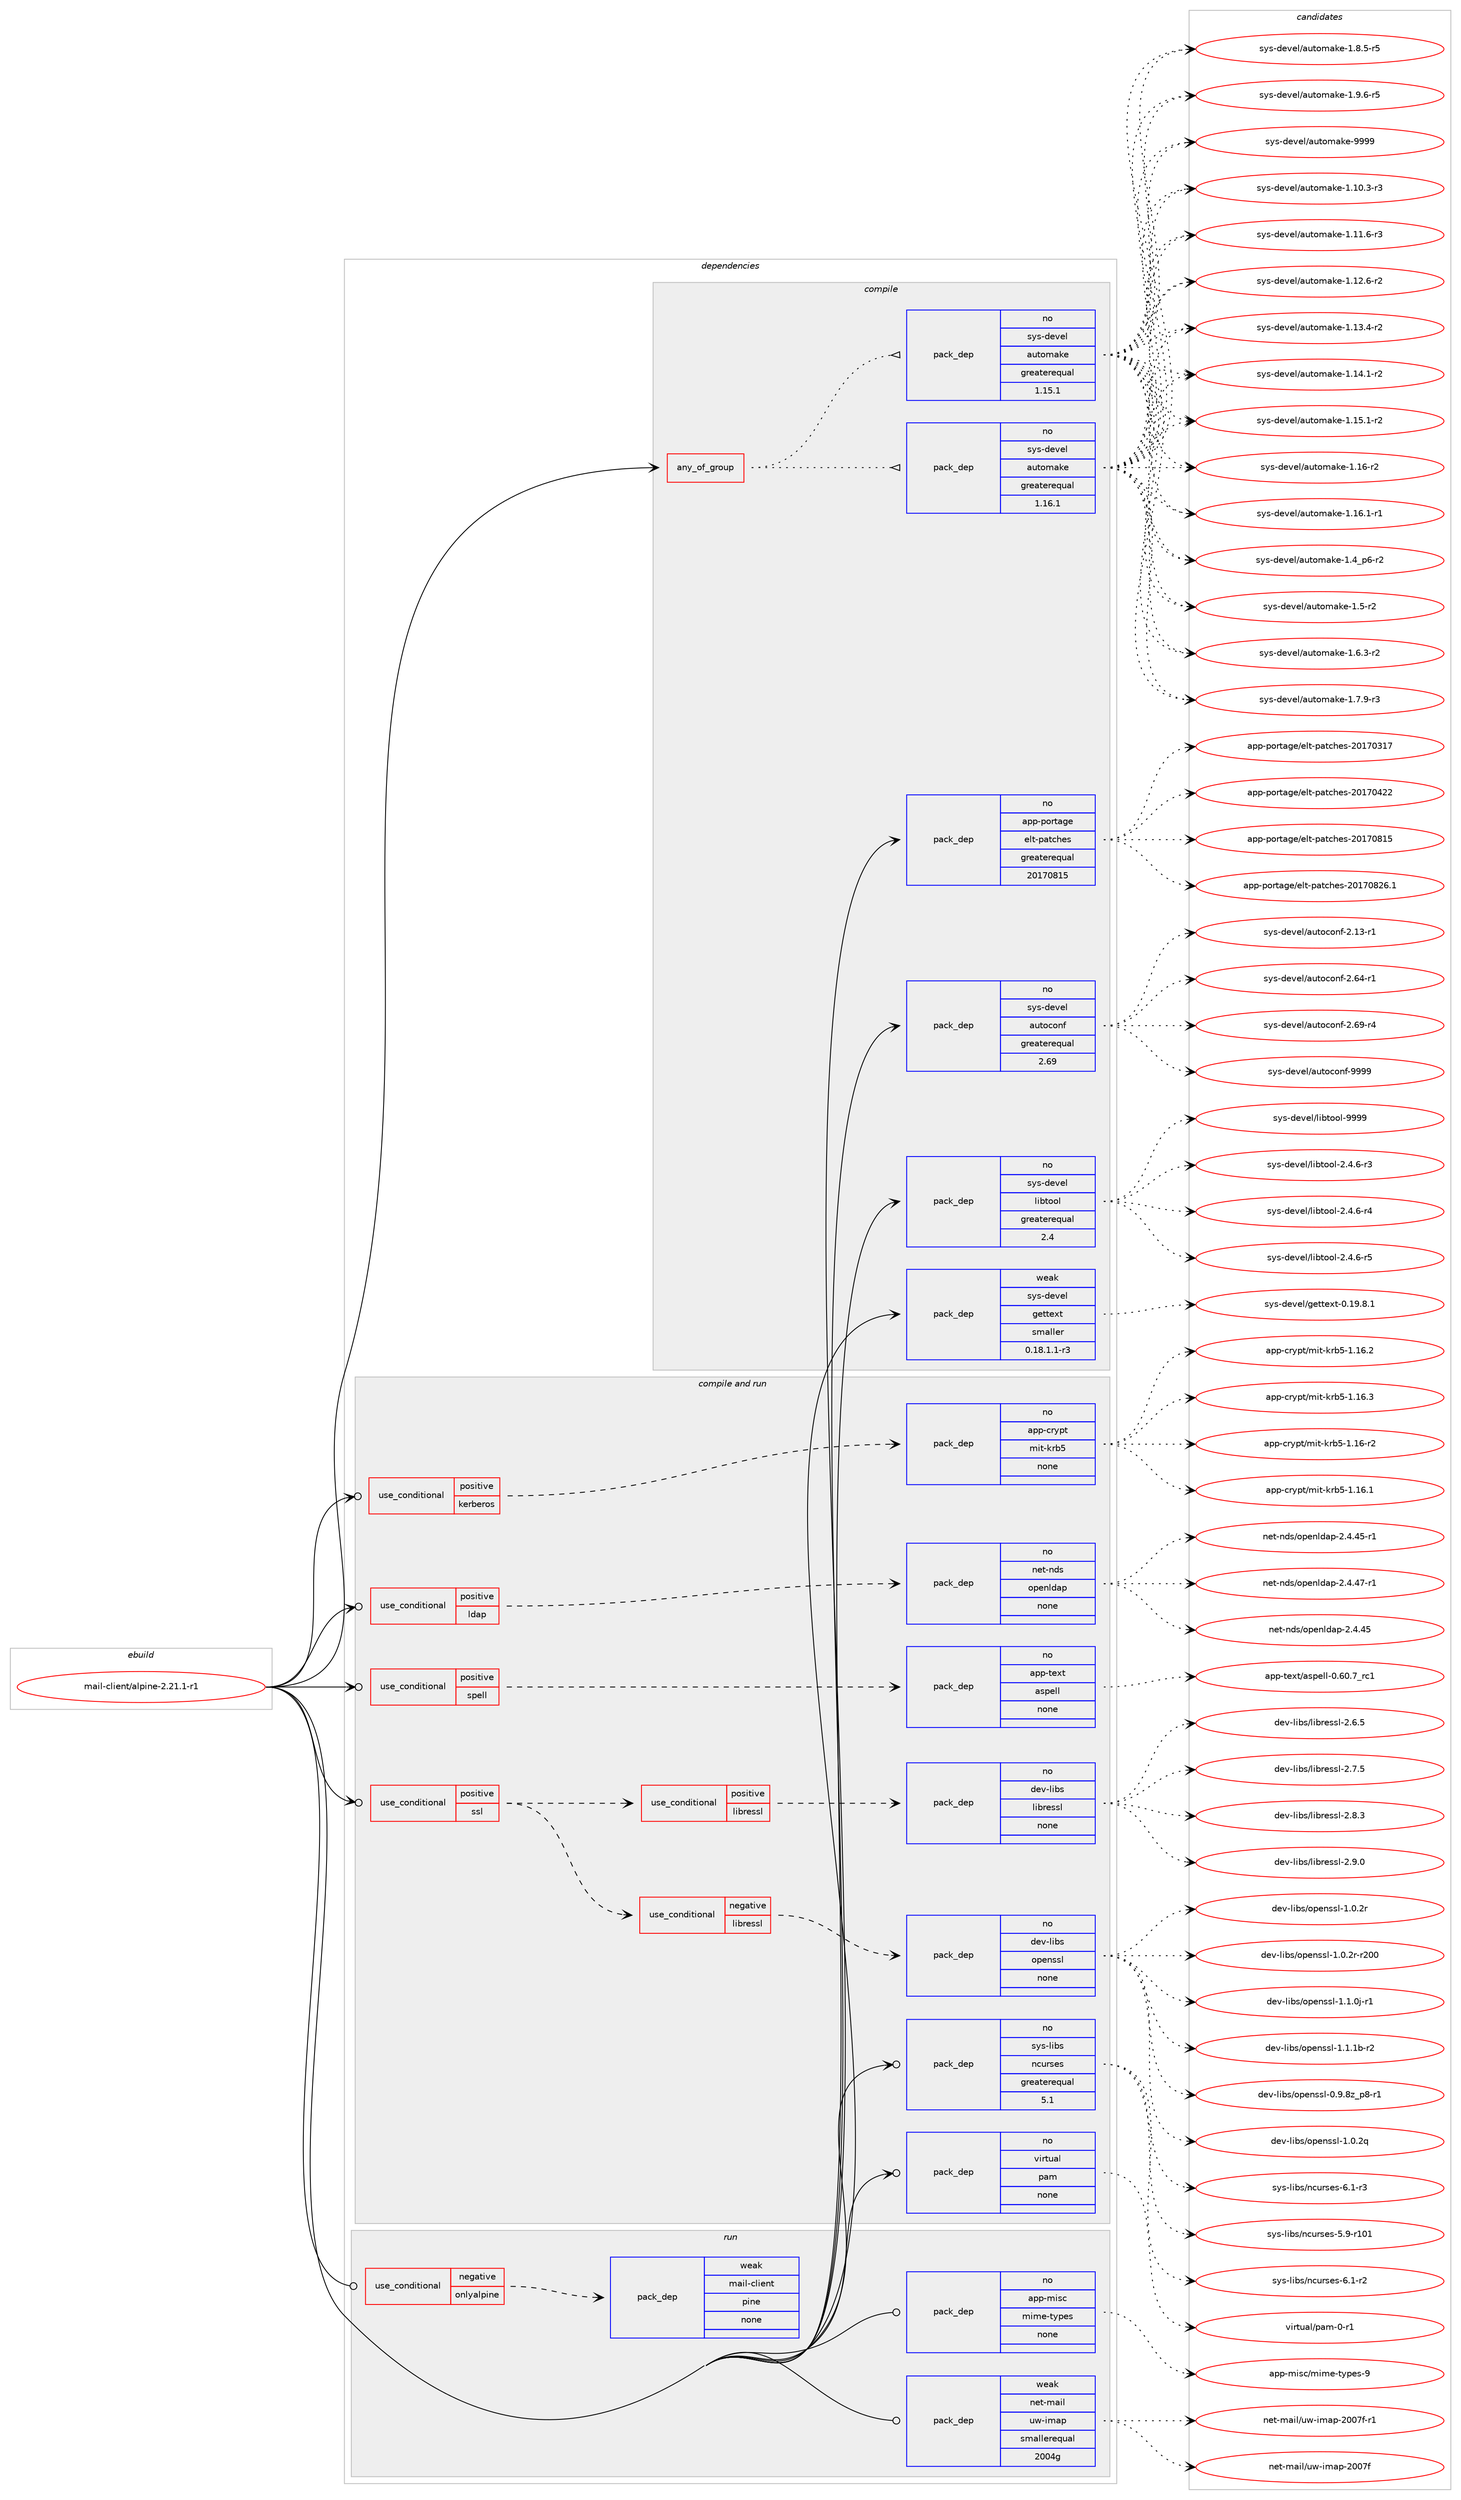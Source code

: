 digraph prolog {

# *************
# Graph options
# *************

newrank=true;
concentrate=true;
compound=true;
graph [rankdir=LR,fontname=Helvetica,fontsize=10,ranksep=1.5];#, ranksep=2.5, nodesep=0.2];
edge  [arrowhead=vee];
node  [fontname=Helvetica,fontsize=10];

# **********
# The ebuild
# **********

subgraph cluster_leftcol {
color=gray;
rank=same;
label=<<i>ebuild</i>>;
id [label="mail-client/alpine-2.21.1-r1", color=red, width=4, href="../mail-client/alpine-2.21.1-r1.svg"];
}

# ****************
# The dependencies
# ****************

subgraph cluster_midcol {
color=gray;
label=<<i>dependencies</i>>;
subgraph cluster_compile {
fillcolor="#eeeeee";
style=filled;
label=<<i>compile</i>>;
subgraph any24389 {
dependency1593189 [label=<<TABLE BORDER="0" CELLBORDER="1" CELLSPACING="0" CELLPADDING="4"><TR><TD CELLPADDING="10">any_of_group</TD></TR></TABLE>>, shape=none, color=red];subgraph pack1137889 {
dependency1593190 [label=<<TABLE BORDER="0" CELLBORDER="1" CELLSPACING="0" CELLPADDING="4" WIDTH="220"><TR><TD ROWSPAN="6" CELLPADDING="30">pack_dep</TD></TR><TR><TD WIDTH="110">no</TD></TR><TR><TD>sys-devel</TD></TR><TR><TD>automake</TD></TR><TR><TD>greaterequal</TD></TR><TR><TD>1.16.1</TD></TR></TABLE>>, shape=none, color=blue];
}
dependency1593189:e -> dependency1593190:w [weight=20,style="dotted",arrowhead="oinv"];
subgraph pack1137890 {
dependency1593191 [label=<<TABLE BORDER="0" CELLBORDER="1" CELLSPACING="0" CELLPADDING="4" WIDTH="220"><TR><TD ROWSPAN="6" CELLPADDING="30">pack_dep</TD></TR><TR><TD WIDTH="110">no</TD></TR><TR><TD>sys-devel</TD></TR><TR><TD>automake</TD></TR><TR><TD>greaterequal</TD></TR><TR><TD>1.15.1</TD></TR></TABLE>>, shape=none, color=blue];
}
dependency1593189:e -> dependency1593191:w [weight=20,style="dotted",arrowhead="oinv"];
}
id:e -> dependency1593189:w [weight=20,style="solid",arrowhead="vee"];
subgraph pack1137891 {
dependency1593192 [label=<<TABLE BORDER="0" CELLBORDER="1" CELLSPACING="0" CELLPADDING="4" WIDTH="220"><TR><TD ROWSPAN="6" CELLPADDING="30">pack_dep</TD></TR><TR><TD WIDTH="110">no</TD></TR><TR><TD>app-portage</TD></TR><TR><TD>elt-patches</TD></TR><TR><TD>greaterequal</TD></TR><TR><TD>20170815</TD></TR></TABLE>>, shape=none, color=blue];
}
id:e -> dependency1593192:w [weight=20,style="solid",arrowhead="vee"];
subgraph pack1137892 {
dependency1593193 [label=<<TABLE BORDER="0" CELLBORDER="1" CELLSPACING="0" CELLPADDING="4" WIDTH="220"><TR><TD ROWSPAN="6" CELLPADDING="30">pack_dep</TD></TR><TR><TD WIDTH="110">no</TD></TR><TR><TD>sys-devel</TD></TR><TR><TD>autoconf</TD></TR><TR><TD>greaterequal</TD></TR><TR><TD>2.69</TD></TR></TABLE>>, shape=none, color=blue];
}
id:e -> dependency1593193:w [weight=20,style="solid",arrowhead="vee"];
subgraph pack1137893 {
dependency1593194 [label=<<TABLE BORDER="0" CELLBORDER="1" CELLSPACING="0" CELLPADDING="4" WIDTH="220"><TR><TD ROWSPAN="6" CELLPADDING="30">pack_dep</TD></TR><TR><TD WIDTH="110">no</TD></TR><TR><TD>sys-devel</TD></TR><TR><TD>libtool</TD></TR><TR><TD>greaterequal</TD></TR><TR><TD>2.4</TD></TR></TABLE>>, shape=none, color=blue];
}
id:e -> dependency1593194:w [weight=20,style="solid",arrowhead="vee"];
subgraph pack1137894 {
dependency1593195 [label=<<TABLE BORDER="0" CELLBORDER="1" CELLSPACING="0" CELLPADDING="4" WIDTH="220"><TR><TD ROWSPAN="6" CELLPADDING="30">pack_dep</TD></TR><TR><TD WIDTH="110">weak</TD></TR><TR><TD>sys-devel</TD></TR><TR><TD>gettext</TD></TR><TR><TD>smaller</TD></TR><TR><TD>0.18.1.1-r3</TD></TR></TABLE>>, shape=none, color=blue];
}
id:e -> dependency1593195:w [weight=20,style="solid",arrowhead="vee"];
}
subgraph cluster_compileandrun {
fillcolor="#eeeeee";
style=filled;
label=<<i>compile and run</i>>;
subgraph cond430267 {
dependency1593196 [label=<<TABLE BORDER="0" CELLBORDER="1" CELLSPACING="0" CELLPADDING="4"><TR><TD ROWSPAN="3" CELLPADDING="10">use_conditional</TD></TR><TR><TD>positive</TD></TR><TR><TD>kerberos</TD></TR></TABLE>>, shape=none, color=red];
subgraph pack1137895 {
dependency1593197 [label=<<TABLE BORDER="0" CELLBORDER="1" CELLSPACING="0" CELLPADDING="4" WIDTH="220"><TR><TD ROWSPAN="6" CELLPADDING="30">pack_dep</TD></TR><TR><TD WIDTH="110">no</TD></TR><TR><TD>app-crypt</TD></TR><TR><TD>mit-krb5</TD></TR><TR><TD>none</TD></TR><TR><TD></TD></TR></TABLE>>, shape=none, color=blue];
}
dependency1593196:e -> dependency1593197:w [weight=20,style="dashed",arrowhead="vee"];
}
id:e -> dependency1593196:w [weight=20,style="solid",arrowhead="odotvee"];
subgraph cond430268 {
dependency1593198 [label=<<TABLE BORDER="0" CELLBORDER="1" CELLSPACING="0" CELLPADDING="4"><TR><TD ROWSPAN="3" CELLPADDING="10">use_conditional</TD></TR><TR><TD>positive</TD></TR><TR><TD>ldap</TD></TR></TABLE>>, shape=none, color=red];
subgraph pack1137896 {
dependency1593199 [label=<<TABLE BORDER="0" CELLBORDER="1" CELLSPACING="0" CELLPADDING="4" WIDTH="220"><TR><TD ROWSPAN="6" CELLPADDING="30">pack_dep</TD></TR><TR><TD WIDTH="110">no</TD></TR><TR><TD>net-nds</TD></TR><TR><TD>openldap</TD></TR><TR><TD>none</TD></TR><TR><TD></TD></TR></TABLE>>, shape=none, color=blue];
}
dependency1593198:e -> dependency1593199:w [weight=20,style="dashed",arrowhead="vee"];
}
id:e -> dependency1593198:w [weight=20,style="solid",arrowhead="odotvee"];
subgraph cond430269 {
dependency1593200 [label=<<TABLE BORDER="0" CELLBORDER="1" CELLSPACING="0" CELLPADDING="4"><TR><TD ROWSPAN="3" CELLPADDING="10">use_conditional</TD></TR><TR><TD>positive</TD></TR><TR><TD>spell</TD></TR></TABLE>>, shape=none, color=red];
subgraph pack1137897 {
dependency1593201 [label=<<TABLE BORDER="0" CELLBORDER="1" CELLSPACING="0" CELLPADDING="4" WIDTH="220"><TR><TD ROWSPAN="6" CELLPADDING="30">pack_dep</TD></TR><TR><TD WIDTH="110">no</TD></TR><TR><TD>app-text</TD></TR><TR><TD>aspell</TD></TR><TR><TD>none</TD></TR><TR><TD></TD></TR></TABLE>>, shape=none, color=blue];
}
dependency1593200:e -> dependency1593201:w [weight=20,style="dashed",arrowhead="vee"];
}
id:e -> dependency1593200:w [weight=20,style="solid",arrowhead="odotvee"];
subgraph cond430270 {
dependency1593202 [label=<<TABLE BORDER="0" CELLBORDER="1" CELLSPACING="0" CELLPADDING="4"><TR><TD ROWSPAN="3" CELLPADDING="10">use_conditional</TD></TR><TR><TD>positive</TD></TR><TR><TD>ssl</TD></TR></TABLE>>, shape=none, color=red];
subgraph cond430271 {
dependency1593203 [label=<<TABLE BORDER="0" CELLBORDER="1" CELLSPACING="0" CELLPADDING="4"><TR><TD ROWSPAN="3" CELLPADDING="10">use_conditional</TD></TR><TR><TD>negative</TD></TR><TR><TD>libressl</TD></TR></TABLE>>, shape=none, color=red];
subgraph pack1137898 {
dependency1593204 [label=<<TABLE BORDER="0" CELLBORDER="1" CELLSPACING="0" CELLPADDING="4" WIDTH="220"><TR><TD ROWSPAN="6" CELLPADDING="30">pack_dep</TD></TR><TR><TD WIDTH="110">no</TD></TR><TR><TD>dev-libs</TD></TR><TR><TD>openssl</TD></TR><TR><TD>none</TD></TR><TR><TD></TD></TR></TABLE>>, shape=none, color=blue];
}
dependency1593203:e -> dependency1593204:w [weight=20,style="dashed",arrowhead="vee"];
}
dependency1593202:e -> dependency1593203:w [weight=20,style="dashed",arrowhead="vee"];
subgraph cond430272 {
dependency1593205 [label=<<TABLE BORDER="0" CELLBORDER="1" CELLSPACING="0" CELLPADDING="4"><TR><TD ROWSPAN="3" CELLPADDING="10">use_conditional</TD></TR><TR><TD>positive</TD></TR><TR><TD>libressl</TD></TR></TABLE>>, shape=none, color=red];
subgraph pack1137899 {
dependency1593206 [label=<<TABLE BORDER="0" CELLBORDER="1" CELLSPACING="0" CELLPADDING="4" WIDTH="220"><TR><TD ROWSPAN="6" CELLPADDING="30">pack_dep</TD></TR><TR><TD WIDTH="110">no</TD></TR><TR><TD>dev-libs</TD></TR><TR><TD>libressl</TD></TR><TR><TD>none</TD></TR><TR><TD></TD></TR></TABLE>>, shape=none, color=blue];
}
dependency1593205:e -> dependency1593206:w [weight=20,style="dashed",arrowhead="vee"];
}
dependency1593202:e -> dependency1593205:w [weight=20,style="dashed",arrowhead="vee"];
}
id:e -> dependency1593202:w [weight=20,style="solid",arrowhead="odotvee"];
subgraph pack1137900 {
dependency1593207 [label=<<TABLE BORDER="0" CELLBORDER="1" CELLSPACING="0" CELLPADDING="4" WIDTH="220"><TR><TD ROWSPAN="6" CELLPADDING="30">pack_dep</TD></TR><TR><TD WIDTH="110">no</TD></TR><TR><TD>sys-libs</TD></TR><TR><TD>ncurses</TD></TR><TR><TD>greaterequal</TD></TR><TR><TD>5.1</TD></TR></TABLE>>, shape=none, color=blue];
}
id:e -> dependency1593207:w [weight=20,style="solid",arrowhead="odotvee"];
subgraph pack1137901 {
dependency1593208 [label=<<TABLE BORDER="0" CELLBORDER="1" CELLSPACING="0" CELLPADDING="4" WIDTH="220"><TR><TD ROWSPAN="6" CELLPADDING="30">pack_dep</TD></TR><TR><TD WIDTH="110">no</TD></TR><TR><TD>virtual</TD></TR><TR><TD>pam</TD></TR><TR><TD>none</TD></TR><TR><TD></TD></TR></TABLE>>, shape=none, color=blue];
}
id:e -> dependency1593208:w [weight=20,style="solid",arrowhead="odotvee"];
}
subgraph cluster_run {
fillcolor="#eeeeee";
style=filled;
label=<<i>run</i>>;
subgraph cond430273 {
dependency1593209 [label=<<TABLE BORDER="0" CELLBORDER="1" CELLSPACING="0" CELLPADDING="4"><TR><TD ROWSPAN="3" CELLPADDING="10">use_conditional</TD></TR><TR><TD>negative</TD></TR><TR><TD>onlyalpine</TD></TR></TABLE>>, shape=none, color=red];
subgraph pack1137902 {
dependency1593210 [label=<<TABLE BORDER="0" CELLBORDER="1" CELLSPACING="0" CELLPADDING="4" WIDTH="220"><TR><TD ROWSPAN="6" CELLPADDING="30">pack_dep</TD></TR><TR><TD WIDTH="110">weak</TD></TR><TR><TD>mail-client</TD></TR><TR><TD>pine</TD></TR><TR><TD>none</TD></TR><TR><TD></TD></TR></TABLE>>, shape=none, color=blue];
}
dependency1593209:e -> dependency1593210:w [weight=20,style="dashed",arrowhead="vee"];
}
id:e -> dependency1593209:w [weight=20,style="solid",arrowhead="odot"];
subgraph pack1137903 {
dependency1593211 [label=<<TABLE BORDER="0" CELLBORDER="1" CELLSPACING="0" CELLPADDING="4" WIDTH="220"><TR><TD ROWSPAN="6" CELLPADDING="30">pack_dep</TD></TR><TR><TD WIDTH="110">no</TD></TR><TR><TD>app-misc</TD></TR><TR><TD>mime-types</TD></TR><TR><TD>none</TD></TR><TR><TD></TD></TR></TABLE>>, shape=none, color=blue];
}
id:e -> dependency1593211:w [weight=20,style="solid",arrowhead="odot"];
subgraph pack1137904 {
dependency1593212 [label=<<TABLE BORDER="0" CELLBORDER="1" CELLSPACING="0" CELLPADDING="4" WIDTH="220"><TR><TD ROWSPAN="6" CELLPADDING="30">pack_dep</TD></TR><TR><TD WIDTH="110">weak</TD></TR><TR><TD>net-mail</TD></TR><TR><TD>uw-imap</TD></TR><TR><TD>smallerequal</TD></TR><TR><TD>2004g</TD></TR></TABLE>>, shape=none, color=blue];
}
id:e -> dependency1593212:w [weight=20,style="solid",arrowhead="odot"];
}
}

# **************
# The candidates
# **************

subgraph cluster_choices {
rank=same;
color=gray;
label=<<i>candidates</i>>;

subgraph choice1137889 {
color=black;
nodesep=1;
choice11512111545100101118101108479711711611110997107101454946494846514511451 [label="sys-devel/automake-1.10.3-r3", color=red, width=4,href="../sys-devel/automake-1.10.3-r3.svg"];
choice11512111545100101118101108479711711611110997107101454946494946544511451 [label="sys-devel/automake-1.11.6-r3", color=red, width=4,href="../sys-devel/automake-1.11.6-r3.svg"];
choice11512111545100101118101108479711711611110997107101454946495046544511450 [label="sys-devel/automake-1.12.6-r2", color=red, width=4,href="../sys-devel/automake-1.12.6-r2.svg"];
choice11512111545100101118101108479711711611110997107101454946495146524511450 [label="sys-devel/automake-1.13.4-r2", color=red, width=4,href="../sys-devel/automake-1.13.4-r2.svg"];
choice11512111545100101118101108479711711611110997107101454946495246494511450 [label="sys-devel/automake-1.14.1-r2", color=red, width=4,href="../sys-devel/automake-1.14.1-r2.svg"];
choice11512111545100101118101108479711711611110997107101454946495346494511450 [label="sys-devel/automake-1.15.1-r2", color=red, width=4,href="../sys-devel/automake-1.15.1-r2.svg"];
choice1151211154510010111810110847971171161111099710710145494649544511450 [label="sys-devel/automake-1.16-r2", color=red, width=4,href="../sys-devel/automake-1.16-r2.svg"];
choice11512111545100101118101108479711711611110997107101454946495446494511449 [label="sys-devel/automake-1.16.1-r1", color=red, width=4,href="../sys-devel/automake-1.16.1-r1.svg"];
choice115121115451001011181011084797117116111109971071014549465295112544511450 [label="sys-devel/automake-1.4_p6-r2", color=red, width=4,href="../sys-devel/automake-1.4_p6-r2.svg"];
choice11512111545100101118101108479711711611110997107101454946534511450 [label="sys-devel/automake-1.5-r2", color=red, width=4,href="../sys-devel/automake-1.5-r2.svg"];
choice115121115451001011181011084797117116111109971071014549465446514511450 [label="sys-devel/automake-1.6.3-r2", color=red, width=4,href="../sys-devel/automake-1.6.3-r2.svg"];
choice115121115451001011181011084797117116111109971071014549465546574511451 [label="sys-devel/automake-1.7.9-r3", color=red, width=4,href="../sys-devel/automake-1.7.9-r3.svg"];
choice115121115451001011181011084797117116111109971071014549465646534511453 [label="sys-devel/automake-1.8.5-r5", color=red, width=4,href="../sys-devel/automake-1.8.5-r5.svg"];
choice115121115451001011181011084797117116111109971071014549465746544511453 [label="sys-devel/automake-1.9.6-r5", color=red, width=4,href="../sys-devel/automake-1.9.6-r5.svg"];
choice115121115451001011181011084797117116111109971071014557575757 [label="sys-devel/automake-9999", color=red, width=4,href="../sys-devel/automake-9999.svg"];
dependency1593190:e -> choice11512111545100101118101108479711711611110997107101454946494846514511451:w [style=dotted,weight="100"];
dependency1593190:e -> choice11512111545100101118101108479711711611110997107101454946494946544511451:w [style=dotted,weight="100"];
dependency1593190:e -> choice11512111545100101118101108479711711611110997107101454946495046544511450:w [style=dotted,weight="100"];
dependency1593190:e -> choice11512111545100101118101108479711711611110997107101454946495146524511450:w [style=dotted,weight="100"];
dependency1593190:e -> choice11512111545100101118101108479711711611110997107101454946495246494511450:w [style=dotted,weight="100"];
dependency1593190:e -> choice11512111545100101118101108479711711611110997107101454946495346494511450:w [style=dotted,weight="100"];
dependency1593190:e -> choice1151211154510010111810110847971171161111099710710145494649544511450:w [style=dotted,weight="100"];
dependency1593190:e -> choice11512111545100101118101108479711711611110997107101454946495446494511449:w [style=dotted,weight="100"];
dependency1593190:e -> choice115121115451001011181011084797117116111109971071014549465295112544511450:w [style=dotted,weight="100"];
dependency1593190:e -> choice11512111545100101118101108479711711611110997107101454946534511450:w [style=dotted,weight="100"];
dependency1593190:e -> choice115121115451001011181011084797117116111109971071014549465446514511450:w [style=dotted,weight="100"];
dependency1593190:e -> choice115121115451001011181011084797117116111109971071014549465546574511451:w [style=dotted,weight="100"];
dependency1593190:e -> choice115121115451001011181011084797117116111109971071014549465646534511453:w [style=dotted,weight="100"];
dependency1593190:e -> choice115121115451001011181011084797117116111109971071014549465746544511453:w [style=dotted,weight="100"];
dependency1593190:e -> choice115121115451001011181011084797117116111109971071014557575757:w [style=dotted,weight="100"];
}
subgraph choice1137890 {
color=black;
nodesep=1;
choice11512111545100101118101108479711711611110997107101454946494846514511451 [label="sys-devel/automake-1.10.3-r3", color=red, width=4,href="../sys-devel/automake-1.10.3-r3.svg"];
choice11512111545100101118101108479711711611110997107101454946494946544511451 [label="sys-devel/automake-1.11.6-r3", color=red, width=4,href="../sys-devel/automake-1.11.6-r3.svg"];
choice11512111545100101118101108479711711611110997107101454946495046544511450 [label="sys-devel/automake-1.12.6-r2", color=red, width=4,href="../sys-devel/automake-1.12.6-r2.svg"];
choice11512111545100101118101108479711711611110997107101454946495146524511450 [label="sys-devel/automake-1.13.4-r2", color=red, width=4,href="../sys-devel/automake-1.13.4-r2.svg"];
choice11512111545100101118101108479711711611110997107101454946495246494511450 [label="sys-devel/automake-1.14.1-r2", color=red, width=4,href="../sys-devel/automake-1.14.1-r2.svg"];
choice11512111545100101118101108479711711611110997107101454946495346494511450 [label="sys-devel/automake-1.15.1-r2", color=red, width=4,href="../sys-devel/automake-1.15.1-r2.svg"];
choice1151211154510010111810110847971171161111099710710145494649544511450 [label="sys-devel/automake-1.16-r2", color=red, width=4,href="../sys-devel/automake-1.16-r2.svg"];
choice11512111545100101118101108479711711611110997107101454946495446494511449 [label="sys-devel/automake-1.16.1-r1", color=red, width=4,href="../sys-devel/automake-1.16.1-r1.svg"];
choice115121115451001011181011084797117116111109971071014549465295112544511450 [label="sys-devel/automake-1.4_p6-r2", color=red, width=4,href="../sys-devel/automake-1.4_p6-r2.svg"];
choice11512111545100101118101108479711711611110997107101454946534511450 [label="sys-devel/automake-1.5-r2", color=red, width=4,href="../sys-devel/automake-1.5-r2.svg"];
choice115121115451001011181011084797117116111109971071014549465446514511450 [label="sys-devel/automake-1.6.3-r2", color=red, width=4,href="../sys-devel/automake-1.6.3-r2.svg"];
choice115121115451001011181011084797117116111109971071014549465546574511451 [label="sys-devel/automake-1.7.9-r3", color=red, width=4,href="../sys-devel/automake-1.7.9-r3.svg"];
choice115121115451001011181011084797117116111109971071014549465646534511453 [label="sys-devel/automake-1.8.5-r5", color=red, width=4,href="../sys-devel/automake-1.8.5-r5.svg"];
choice115121115451001011181011084797117116111109971071014549465746544511453 [label="sys-devel/automake-1.9.6-r5", color=red, width=4,href="../sys-devel/automake-1.9.6-r5.svg"];
choice115121115451001011181011084797117116111109971071014557575757 [label="sys-devel/automake-9999", color=red, width=4,href="../sys-devel/automake-9999.svg"];
dependency1593191:e -> choice11512111545100101118101108479711711611110997107101454946494846514511451:w [style=dotted,weight="100"];
dependency1593191:e -> choice11512111545100101118101108479711711611110997107101454946494946544511451:w [style=dotted,weight="100"];
dependency1593191:e -> choice11512111545100101118101108479711711611110997107101454946495046544511450:w [style=dotted,weight="100"];
dependency1593191:e -> choice11512111545100101118101108479711711611110997107101454946495146524511450:w [style=dotted,weight="100"];
dependency1593191:e -> choice11512111545100101118101108479711711611110997107101454946495246494511450:w [style=dotted,weight="100"];
dependency1593191:e -> choice11512111545100101118101108479711711611110997107101454946495346494511450:w [style=dotted,weight="100"];
dependency1593191:e -> choice1151211154510010111810110847971171161111099710710145494649544511450:w [style=dotted,weight="100"];
dependency1593191:e -> choice11512111545100101118101108479711711611110997107101454946495446494511449:w [style=dotted,weight="100"];
dependency1593191:e -> choice115121115451001011181011084797117116111109971071014549465295112544511450:w [style=dotted,weight="100"];
dependency1593191:e -> choice11512111545100101118101108479711711611110997107101454946534511450:w [style=dotted,weight="100"];
dependency1593191:e -> choice115121115451001011181011084797117116111109971071014549465446514511450:w [style=dotted,weight="100"];
dependency1593191:e -> choice115121115451001011181011084797117116111109971071014549465546574511451:w [style=dotted,weight="100"];
dependency1593191:e -> choice115121115451001011181011084797117116111109971071014549465646534511453:w [style=dotted,weight="100"];
dependency1593191:e -> choice115121115451001011181011084797117116111109971071014549465746544511453:w [style=dotted,weight="100"];
dependency1593191:e -> choice115121115451001011181011084797117116111109971071014557575757:w [style=dotted,weight="100"];
}
subgraph choice1137891 {
color=black;
nodesep=1;
choice97112112451121111141169710310147101108116451129711699104101115455048495548514955 [label="app-portage/elt-patches-20170317", color=red, width=4,href="../app-portage/elt-patches-20170317.svg"];
choice97112112451121111141169710310147101108116451129711699104101115455048495548525050 [label="app-portage/elt-patches-20170422", color=red, width=4,href="../app-portage/elt-patches-20170422.svg"];
choice97112112451121111141169710310147101108116451129711699104101115455048495548564953 [label="app-portage/elt-patches-20170815", color=red, width=4,href="../app-portage/elt-patches-20170815.svg"];
choice971121124511211111411697103101471011081164511297116991041011154550484955485650544649 [label="app-portage/elt-patches-20170826.1", color=red, width=4,href="../app-portage/elt-patches-20170826.1.svg"];
dependency1593192:e -> choice97112112451121111141169710310147101108116451129711699104101115455048495548514955:w [style=dotted,weight="100"];
dependency1593192:e -> choice97112112451121111141169710310147101108116451129711699104101115455048495548525050:w [style=dotted,weight="100"];
dependency1593192:e -> choice97112112451121111141169710310147101108116451129711699104101115455048495548564953:w [style=dotted,weight="100"];
dependency1593192:e -> choice971121124511211111411697103101471011081164511297116991041011154550484955485650544649:w [style=dotted,weight="100"];
}
subgraph choice1137892 {
color=black;
nodesep=1;
choice1151211154510010111810110847971171161119911111010245504649514511449 [label="sys-devel/autoconf-2.13-r1", color=red, width=4,href="../sys-devel/autoconf-2.13-r1.svg"];
choice1151211154510010111810110847971171161119911111010245504654524511449 [label="sys-devel/autoconf-2.64-r1", color=red, width=4,href="../sys-devel/autoconf-2.64-r1.svg"];
choice1151211154510010111810110847971171161119911111010245504654574511452 [label="sys-devel/autoconf-2.69-r4", color=red, width=4,href="../sys-devel/autoconf-2.69-r4.svg"];
choice115121115451001011181011084797117116111991111101024557575757 [label="sys-devel/autoconf-9999", color=red, width=4,href="../sys-devel/autoconf-9999.svg"];
dependency1593193:e -> choice1151211154510010111810110847971171161119911111010245504649514511449:w [style=dotted,weight="100"];
dependency1593193:e -> choice1151211154510010111810110847971171161119911111010245504654524511449:w [style=dotted,weight="100"];
dependency1593193:e -> choice1151211154510010111810110847971171161119911111010245504654574511452:w [style=dotted,weight="100"];
dependency1593193:e -> choice115121115451001011181011084797117116111991111101024557575757:w [style=dotted,weight="100"];
}
subgraph choice1137893 {
color=black;
nodesep=1;
choice1151211154510010111810110847108105981161111111084550465246544511451 [label="sys-devel/libtool-2.4.6-r3", color=red, width=4,href="../sys-devel/libtool-2.4.6-r3.svg"];
choice1151211154510010111810110847108105981161111111084550465246544511452 [label="sys-devel/libtool-2.4.6-r4", color=red, width=4,href="../sys-devel/libtool-2.4.6-r4.svg"];
choice1151211154510010111810110847108105981161111111084550465246544511453 [label="sys-devel/libtool-2.4.6-r5", color=red, width=4,href="../sys-devel/libtool-2.4.6-r5.svg"];
choice1151211154510010111810110847108105981161111111084557575757 [label="sys-devel/libtool-9999", color=red, width=4,href="../sys-devel/libtool-9999.svg"];
dependency1593194:e -> choice1151211154510010111810110847108105981161111111084550465246544511451:w [style=dotted,weight="100"];
dependency1593194:e -> choice1151211154510010111810110847108105981161111111084550465246544511452:w [style=dotted,weight="100"];
dependency1593194:e -> choice1151211154510010111810110847108105981161111111084550465246544511453:w [style=dotted,weight="100"];
dependency1593194:e -> choice1151211154510010111810110847108105981161111111084557575757:w [style=dotted,weight="100"];
}
subgraph choice1137894 {
color=black;
nodesep=1;
choice1151211154510010111810110847103101116116101120116454846495746564649 [label="sys-devel/gettext-0.19.8.1", color=red, width=4,href="../sys-devel/gettext-0.19.8.1.svg"];
dependency1593195:e -> choice1151211154510010111810110847103101116116101120116454846495746564649:w [style=dotted,weight="100"];
}
subgraph choice1137895 {
color=black;
nodesep=1;
choice9711211245991141211121164710910511645107114985345494649544511450 [label="app-crypt/mit-krb5-1.16-r2", color=red, width=4,href="../app-crypt/mit-krb5-1.16-r2.svg"];
choice9711211245991141211121164710910511645107114985345494649544649 [label="app-crypt/mit-krb5-1.16.1", color=red, width=4,href="../app-crypt/mit-krb5-1.16.1.svg"];
choice9711211245991141211121164710910511645107114985345494649544650 [label="app-crypt/mit-krb5-1.16.2", color=red, width=4,href="../app-crypt/mit-krb5-1.16.2.svg"];
choice9711211245991141211121164710910511645107114985345494649544651 [label="app-crypt/mit-krb5-1.16.3", color=red, width=4,href="../app-crypt/mit-krb5-1.16.3.svg"];
dependency1593197:e -> choice9711211245991141211121164710910511645107114985345494649544511450:w [style=dotted,weight="100"];
dependency1593197:e -> choice9711211245991141211121164710910511645107114985345494649544649:w [style=dotted,weight="100"];
dependency1593197:e -> choice9711211245991141211121164710910511645107114985345494649544650:w [style=dotted,weight="100"];
dependency1593197:e -> choice9711211245991141211121164710910511645107114985345494649544651:w [style=dotted,weight="100"];
}
subgraph choice1137896 {
color=black;
nodesep=1;
choice11010111645110100115471111121011101081009711245504652465253 [label="net-nds/openldap-2.4.45", color=red, width=4,href="../net-nds/openldap-2.4.45.svg"];
choice110101116451101001154711111210111010810097112455046524652534511449 [label="net-nds/openldap-2.4.45-r1", color=red, width=4,href="../net-nds/openldap-2.4.45-r1.svg"];
choice110101116451101001154711111210111010810097112455046524652554511449 [label="net-nds/openldap-2.4.47-r1", color=red, width=4,href="../net-nds/openldap-2.4.47-r1.svg"];
dependency1593199:e -> choice11010111645110100115471111121011101081009711245504652465253:w [style=dotted,weight="100"];
dependency1593199:e -> choice110101116451101001154711111210111010810097112455046524652534511449:w [style=dotted,weight="100"];
dependency1593199:e -> choice110101116451101001154711111210111010810097112455046524652554511449:w [style=dotted,weight="100"];
}
subgraph choice1137897 {
color=black;
nodesep=1;
choice9711211245116101120116479711511210110810845484654484655951149949 [label="app-text/aspell-0.60.7_rc1", color=red, width=4,href="../app-text/aspell-0.60.7_rc1.svg"];
dependency1593201:e -> choice9711211245116101120116479711511210110810845484654484655951149949:w [style=dotted,weight="100"];
}
subgraph choice1137898 {
color=black;
nodesep=1;
choice10010111845108105981154711111210111011511510845484657465612295112564511449 [label="dev-libs/openssl-0.9.8z_p8-r1", color=red, width=4,href="../dev-libs/openssl-0.9.8z_p8-r1.svg"];
choice100101118451081059811547111112101110115115108454946484650113 [label="dev-libs/openssl-1.0.2q", color=red, width=4,href="../dev-libs/openssl-1.0.2q.svg"];
choice100101118451081059811547111112101110115115108454946484650114 [label="dev-libs/openssl-1.0.2r", color=red, width=4,href="../dev-libs/openssl-1.0.2r.svg"];
choice10010111845108105981154711111210111011511510845494648465011445114504848 [label="dev-libs/openssl-1.0.2r-r200", color=red, width=4,href="../dev-libs/openssl-1.0.2r-r200.svg"];
choice1001011184510810598115471111121011101151151084549464946481064511449 [label="dev-libs/openssl-1.1.0j-r1", color=red, width=4,href="../dev-libs/openssl-1.1.0j-r1.svg"];
choice100101118451081059811547111112101110115115108454946494649984511450 [label="dev-libs/openssl-1.1.1b-r2", color=red, width=4,href="../dev-libs/openssl-1.1.1b-r2.svg"];
dependency1593204:e -> choice10010111845108105981154711111210111011511510845484657465612295112564511449:w [style=dotted,weight="100"];
dependency1593204:e -> choice100101118451081059811547111112101110115115108454946484650113:w [style=dotted,weight="100"];
dependency1593204:e -> choice100101118451081059811547111112101110115115108454946484650114:w [style=dotted,weight="100"];
dependency1593204:e -> choice10010111845108105981154711111210111011511510845494648465011445114504848:w [style=dotted,weight="100"];
dependency1593204:e -> choice1001011184510810598115471111121011101151151084549464946481064511449:w [style=dotted,weight="100"];
dependency1593204:e -> choice100101118451081059811547111112101110115115108454946494649984511450:w [style=dotted,weight="100"];
}
subgraph choice1137899 {
color=black;
nodesep=1;
choice10010111845108105981154710810598114101115115108455046544653 [label="dev-libs/libressl-2.6.5", color=red, width=4,href="../dev-libs/libressl-2.6.5.svg"];
choice10010111845108105981154710810598114101115115108455046554653 [label="dev-libs/libressl-2.7.5", color=red, width=4,href="../dev-libs/libressl-2.7.5.svg"];
choice10010111845108105981154710810598114101115115108455046564651 [label="dev-libs/libressl-2.8.3", color=red, width=4,href="../dev-libs/libressl-2.8.3.svg"];
choice10010111845108105981154710810598114101115115108455046574648 [label="dev-libs/libressl-2.9.0", color=red, width=4,href="../dev-libs/libressl-2.9.0.svg"];
dependency1593206:e -> choice10010111845108105981154710810598114101115115108455046544653:w [style=dotted,weight="100"];
dependency1593206:e -> choice10010111845108105981154710810598114101115115108455046554653:w [style=dotted,weight="100"];
dependency1593206:e -> choice10010111845108105981154710810598114101115115108455046564651:w [style=dotted,weight="100"];
dependency1593206:e -> choice10010111845108105981154710810598114101115115108455046574648:w [style=dotted,weight="100"];
}
subgraph choice1137900 {
color=black;
nodesep=1;
choice115121115451081059811547110991171141151011154553465745114494849 [label="sys-libs/ncurses-5.9-r101", color=red, width=4,href="../sys-libs/ncurses-5.9-r101.svg"];
choice11512111545108105981154711099117114115101115455446494511450 [label="sys-libs/ncurses-6.1-r2", color=red, width=4,href="../sys-libs/ncurses-6.1-r2.svg"];
choice11512111545108105981154711099117114115101115455446494511451 [label="sys-libs/ncurses-6.1-r3", color=red, width=4,href="../sys-libs/ncurses-6.1-r3.svg"];
dependency1593207:e -> choice115121115451081059811547110991171141151011154553465745114494849:w [style=dotted,weight="100"];
dependency1593207:e -> choice11512111545108105981154711099117114115101115455446494511450:w [style=dotted,weight="100"];
dependency1593207:e -> choice11512111545108105981154711099117114115101115455446494511451:w [style=dotted,weight="100"];
}
subgraph choice1137901 {
color=black;
nodesep=1;
choice11810511411611797108471129710945484511449 [label="virtual/pam-0-r1", color=red, width=4,href="../virtual/pam-0-r1.svg"];
dependency1593208:e -> choice11810511411611797108471129710945484511449:w [style=dotted,weight="100"];
}
subgraph choice1137902 {
color=black;
nodesep=1;
}
subgraph choice1137903 {
color=black;
nodesep=1;
choice97112112451091051159947109105109101451161211121011154557 [label="app-misc/mime-types-9", color=red, width=4,href="../app-misc/mime-types-9.svg"];
dependency1593211:e -> choice97112112451091051159947109105109101451161211121011154557:w [style=dotted,weight="100"];
}
subgraph choice1137904 {
color=black;
nodesep=1;
choice11010111645109971051084711711945105109971124550484855102 [label="net-mail/uw-imap-2007f", color=red, width=4,href="../net-mail/uw-imap-2007f.svg"];
choice110101116451099710510847117119451051099711245504848551024511449 [label="net-mail/uw-imap-2007f-r1", color=red, width=4,href="../net-mail/uw-imap-2007f-r1.svg"];
dependency1593212:e -> choice11010111645109971051084711711945105109971124550484855102:w [style=dotted,weight="100"];
dependency1593212:e -> choice110101116451099710510847117119451051099711245504848551024511449:w [style=dotted,weight="100"];
}
}

}

